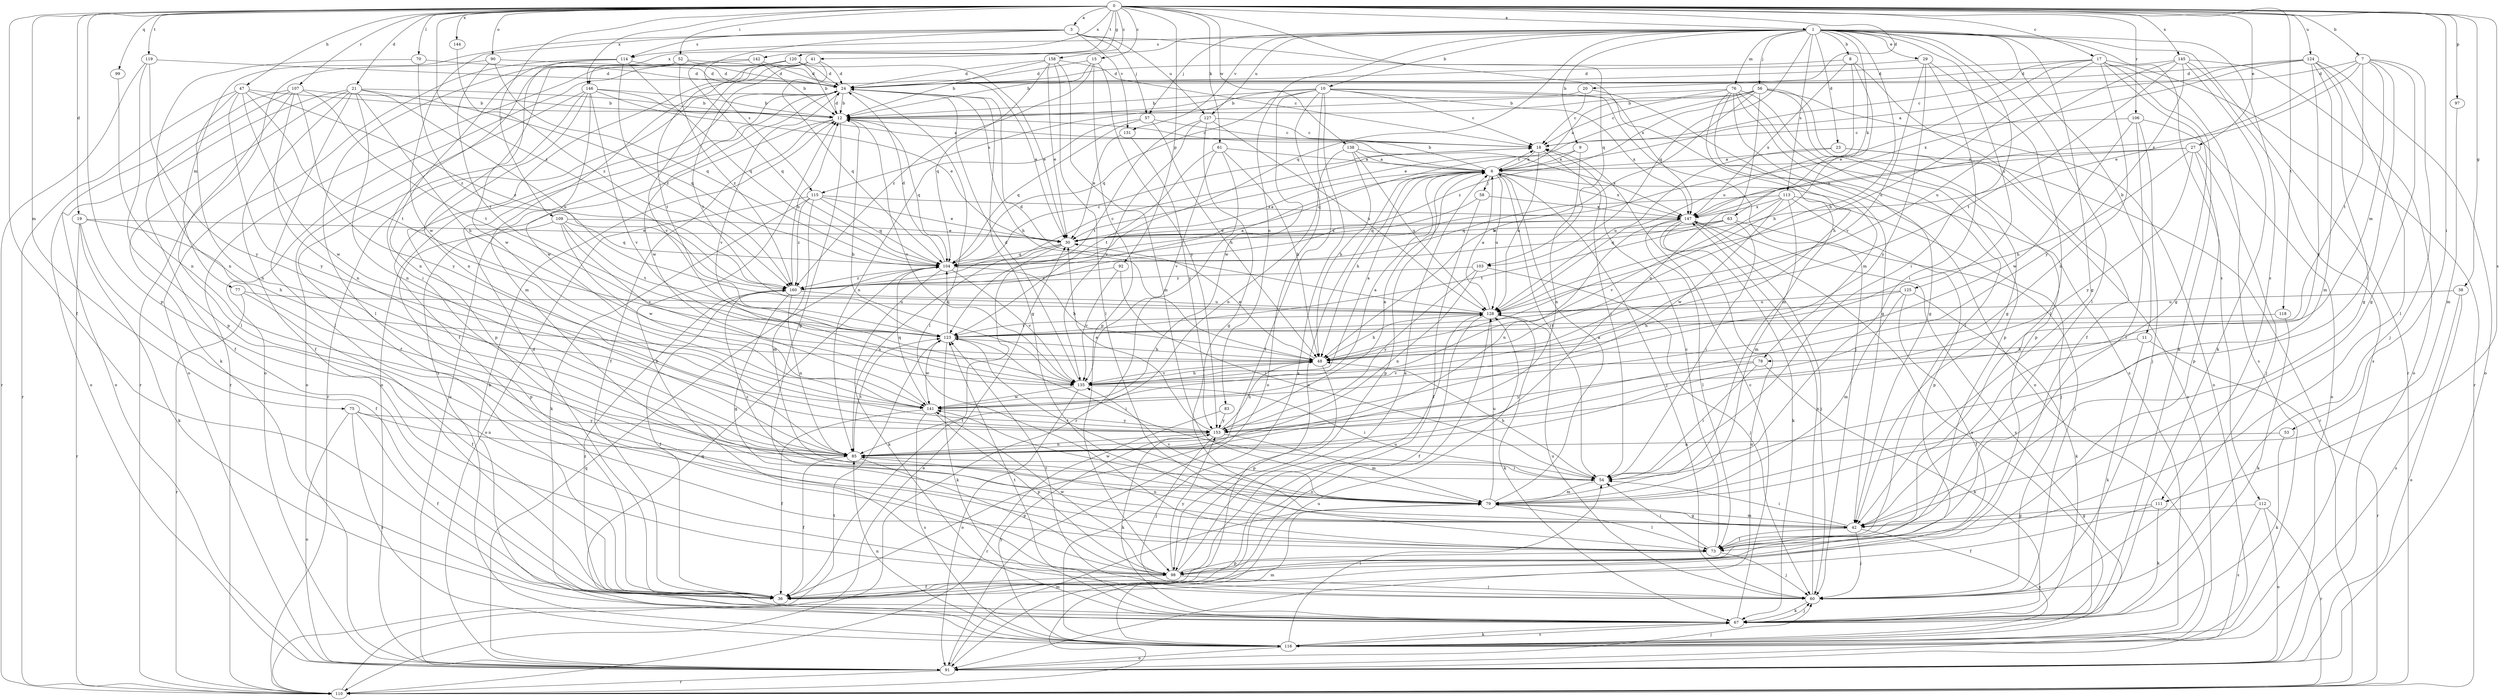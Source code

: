 strict digraph  {
0;
1;
3;
6;
7;
8;
9;
10;
11;
12;
15;
17;
18;
19;
20;
21;
23;
24;
27;
29;
30;
36;
38;
41;
42;
47;
48;
52;
53;
54;
56;
57;
58;
60;
61;
63;
67;
70;
73;
75;
76;
77;
78;
79;
83;
85;
90;
91;
92;
97;
98;
99;
103;
104;
106;
107;
109;
110;
111;
112;
113;
114;
115;
116;
118;
119;
120;
123;
124;
125;
127;
128;
131;
135;
138;
141;
142;
144;
145;
146;
147;
153;
158;
160;
0 -> 1  [label=a];
0 -> 3  [label=a];
0 -> 7  [label=b];
0 -> 15  [label=c];
0 -> 17  [label=c];
0 -> 19  [label=d];
0 -> 20  [label=d];
0 -> 21  [label=d];
0 -> 27  [label=e];
0 -> 36  [label=f];
0 -> 38  [label=g];
0 -> 41  [label=g];
0 -> 47  [label=h];
0 -> 52  [label=i];
0 -> 53  [label=i];
0 -> 61  [label=k];
0 -> 70  [label=l];
0 -> 75  [label=m];
0 -> 90  [label=o];
0 -> 92  [label=p];
0 -> 97  [label=p];
0 -> 98  [label=p];
0 -> 99  [label=q];
0 -> 103  [label=q];
0 -> 106  [label=r];
0 -> 107  [label=r];
0 -> 109  [label=r];
0 -> 111  [label=s];
0 -> 118  [label=t];
0 -> 119  [label=t];
0 -> 120  [label=t];
0 -> 124  [label=u];
0 -> 138  [label=w];
0 -> 142  [label=x];
0 -> 144  [label=x];
0 -> 145  [label=x];
0 -> 146  [label=x];
0 -> 158  [label=z];
0 -> 160  [label=z];
1 -> 8  [label=b];
1 -> 9  [label=b];
1 -> 10  [label=b];
1 -> 11  [label=b];
1 -> 23  [label=d];
1 -> 29  [label=e];
1 -> 42  [label=g];
1 -> 48  [label=h];
1 -> 54  [label=i];
1 -> 56  [label=j];
1 -> 57  [label=j];
1 -> 63  [label=k];
1 -> 73  [label=l];
1 -> 76  [label=m];
1 -> 83  [label=n];
1 -> 103  [label=q];
1 -> 104  [label=q];
1 -> 110  [label=r];
1 -> 111  [label=s];
1 -> 112  [label=s];
1 -> 113  [label=s];
1 -> 114  [label=s];
1 -> 125  [label=u];
1 -> 127  [label=u];
1 -> 131  [label=v];
1 -> 146  [label=x];
3 -> 57  [label=j];
3 -> 77  [label=m];
3 -> 114  [label=s];
3 -> 115  [label=s];
3 -> 127  [label=u];
3 -> 131  [label=v];
3 -> 141  [label=w];
3 -> 147  [label=x];
6 -> 12  [label=b];
6 -> 18  [label=c];
6 -> 48  [label=h];
6 -> 54  [label=i];
6 -> 58  [label=j];
6 -> 60  [label=j];
6 -> 78  [label=m];
6 -> 98  [label=p];
6 -> 128  [label=u];
6 -> 147  [label=x];
7 -> 24  [label=d];
7 -> 30  [label=e];
7 -> 42  [label=g];
7 -> 54  [label=i];
7 -> 60  [label=j];
7 -> 78  [label=m];
7 -> 123  [label=t];
7 -> 147  [label=x];
8 -> 24  [label=d];
8 -> 36  [label=f];
8 -> 48  [label=h];
8 -> 128  [label=u];
8 -> 147  [label=x];
9 -> 6  [label=a];
9 -> 85  [label=n];
9 -> 104  [label=q];
10 -> 12  [label=b];
10 -> 18  [label=c];
10 -> 36  [label=f];
10 -> 42  [label=g];
10 -> 60  [label=j];
10 -> 91  [label=o];
10 -> 104  [label=q];
10 -> 115  [label=s];
10 -> 116  [label=s];
10 -> 141  [label=w];
10 -> 147  [label=x];
11 -> 48  [label=h];
11 -> 67  [label=k];
11 -> 110  [label=r];
12 -> 18  [label=c];
12 -> 24  [label=d];
12 -> 36  [label=f];
12 -> 42  [label=g];
12 -> 91  [label=o];
12 -> 104  [label=q];
12 -> 135  [label=v];
15 -> 12  [label=b];
15 -> 24  [label=d];
15 -> 98  [label=p];
15 -> 153  [label=y];
15 -> 160  [label=z];
17 -> 18  [label=c];
17 -> 24  [label=d];
17 -> 30  [label=e];
17 -> 42  [label=g];
17 -> 67  [label=k];
17 -> 85  [label=n];
17 -> 110  [label=r];
17 -> 116  [label=s];
17 -> 128  [label=u];
18 -> 6  [label=a];
18 -> 54  [label=i];
18 -> 128  [label=u];
19 -> 30  [label=e];
19 -> 36  [label=f];
19 -> 48  [label=h];
19 -> 67  [label=k];
19 -> 110  [label=r];
20 -> 12  [label=b];
20 -> 18  [label=c];
20 -> 48  [label=h];
21 -> 12  [label=b];
21 -> 36  [label=f];
21 -> 48  [label=h];
21 -> 67  [label=k];
21 -> 73  [label=l];
21 -> 85  [label=n];
21 -> 91  [label=o];
21 -> 104  [label=q];
21 -> 128  [label=u];
23 -> 6  [label=a];
23 -> 110  [label=r];
23 -> 116  [label=s];
23 -> 128  [label=u];
24 -> 12  [label=b];
24 -> 42  [label=g];
24 -> 48  [label=h];
24 -> 73  [label=l];
24 -> 91  [label=o];
24 -> 110  [label=r];
24 -> 116  [label=s];
24 -> 135  [label=v];
24 -> 141  [label=w];
27 -> 6  [label=a];
27 -> 48  [label=h];
27 -> 60  [label=j];
27 -> 98  [label=p];
27 -> 147  [label=x];
27 -> 153  [label=y];
29 -> 24  [label=d];
29 -> 54  [label=i];
29 -> 73  [label=l];
29 -> 135  [label=v];
29 -> 153  [label=y];
30 -> 6  [label=a];
30 -> 36  [label=f];
30 -> 85  [label=n];
30 -> 104  [label=q];
30 -> 147  [label=x];
36 -> 6  [label=a];
36 -> 24  [label=d];
38 -> 91  [label=o];
38 -> 116  [label=s];
38 -> 128  [label=u];
41 -> 24  [label=d];
41 -> 36  [label=f];
41 -> 79  [label=m];
41 -> 104  [label=q];
41 -> 123  [label=t];
41 -> 135  [label=v];
42 -> 54  [label=i];
42 -> 60  [label=j];
42 -> 73  [label=l];
42 -> 79  [label=m];
42 -> 85  [label=n];
42 -> 116  [label=s];
47 -> 12  [label=b];
47 -> 85  [label=n];
47 -> 110  [label=r];
47 -> 123  [label=t];
47 -> 141  [label=w];
47 -> 153  [label=y];
47 -> 160  [label=z];
48 -> 30  [label=e];
48 -> 98  [label=p];
48 -> 135  [label=v];
52 -> 24  [label=d];
52 -> 30  [label=e];
52 -> 54  [label=i];
52 -> 73  [label=l];
52 -> 160  [label=z];
53 -> 67  [label=k];
53 -> 85  [label=n];
54 -> 48  [label=h];
54 -> 79  [label=m];
56 -> 12  [label=b];
56 -> 18  [label=c];
56 -> 30  [label=e];
56 -> 42  [label=g];
56 -> 48  [label=h];
56 -> 85  [label=n];
56 -> 91  [label=o];
56 -> 98  [label=p];
56 -> 160  [label=z];
57 -> 18  [label=c];
57 -> 48  [label=h];
57 -> 85  [label=n];
57 -> 104  [label=q];
58 -> 36  [label=f];
58 -> 104  [label=q];
58 -> 147  [label=x];
60 -> 12  [label=b];
60 -> 67  [label=k];
60 -> 123  [label=t];
60 -> 128  [label=u];
60 -> 147  [label=x];
61 -> 6  [label=a];
61 -> 48  [label=h];
61 -> 110  [label=r];
61 -> 123  [label=t];
61 -> 135  [label=v];
63 -> 30  [label=e];
63 -> 54  [label=i];
63 -> 60  [label=j];
63 -> 104  [label=q];
63 -> 123  [label=t];
67 -> 18  [label=c];
67 -> 60  [label=j];
67 -> 116  [label=s];
67 -> 123  [label=t];
67 -> 160  [label=z];
70 -> 24  [label=d];
70 -> 85  [label=n];
70 -> 160  [label=z];
73 -> 18  [label=c];
73 -> 54  [label=i];
73 -> 60  [label=j];
73 -> 98  [label=p];
75 -> 36  [label=f];
75 -> 85  [label=n];
75 -> 91  [label=o];
75 -> 116  [label=s];
75 -> 153  [label=y];
76 -> 6  [label=a];
76 -> 12  [label=b];
76 -> 42  [label=g];
76 -> 73  [label=l];
76 -> 79  [label=m];
76 -> 91  [label=o];
76 -> 98  [label=p];
76 -> 116  [label=s];
77 -> 36  [label=f];
77 -> 110  [label=r];
77 -> 128  [label=u];
78 -> 54  [label=i];
78 -> 67  [label=k];
78 -> 135  [label=v];
78 -> 153  [label=y];
79 -> 6  [label=a];
79 -> 42  [label=g];
79 -> 73  [label=l];
79 -> 123  [label=t];
79 -> 128  [label=u];
79 -> 135  [label=v];
79 -> 141  [label=w];
79 -> 160  [label=z];
83 -> 110  [label=r];
83 -> 153  [label=y];
85 -> 36  [label=f];
85 -> 54  [label=i];
85 -> 98  [label=p];
85 -> 123  [label=t];
90 -> 24  [label=d];
90 -> 104  [label=q];
90 -> 110  [label=r];
90 -> 123  [label=t];
91 -> 60  [label=j];
91 -> 79  [label=m];
91 -> 104  [label=q];
91 -> 110  [label=r];
92 -> 54  [label=i];
92 -> 135  [label=v];
92 -> 160  [label=z];
97 -> 79  [label=m];
98 -> 6  [label=a];
98 -> 36  [label=f];
98 -> 60  [label=j];
98 -> 128  [label=u];
98 -> 141  [label=w];
98 -> 153  [label=y];
99 -> 85  [label=n];
103 -> 60  [label=j];
103 -> 85  [label=n];
103 -> 153  [label=y];
103 -> 160  [label=z];
104 -> 18  [label=c];
104 -> 24  [label=d];
104 -> 48  [label=h];
104 -> 67  [label=k];
104 -> 135  [label=v];
104 -> 160  [label=z];
106 -> 18  [label=c];
106 -> 60  [label=j];
106 -> 73  [label=l];
106 -> 91  [label=o];
106 -> 141  [label=w];
107 -> 12  [label=b];
107 -> 36  [label=f];
107 -> 73  [label=l];
107 -> 85  [label=n];
107 -> 91  [label=o];
107 -> 123  [label=t];
107 -> 153  [label=y];
109 -> 30  [label=e];
109 -> 98  [label=p];
109 -> 104  [label=q];
109 -> 123  [label=t];
109 -> 135  [label=v];
109 -> 141  [label=w];
110 -> 30  [label=e];
110 -> 123  [label=t];
110 -> 128  [label=u];
111 -> 36  [label=f];
111 -> 42  [label=g];
111 -> 67  [label=k];
112 -> 42  [label=g];
112 -> 91  [label=o];
112 -> 110  [label=r];
112 -> 116  [label=s];
113 -> 60  [label=j];
113 -> 79  [label=m];
113 -> 98  [label=p];
113 -> 104  [label=q];
113 -> 135  [label=v];
113 -> 141  [label=w];
113 -> 147  [label=x];
114 -> 24  [label=d];
114 -> 85  [label=n];
114 -> 91  [label=o];
114 -> 104  [label=q];
114 -> 141  [label=w];
114 -> 160  [label=z];
115 -> 30  [label=e];
115 -> 67  [label=k];
115 -> 79  [label=m];
115 -> 91  [label=o];
115 -> 104  [label=q];
115 -> 147  [label=x];
115 -> 160  [label=z];
116 -> 12  [label=b];
116 -> 54  [label=i];
116 -> 67  [label=k];
116 -> 79  [label=m];
116 -> 85  [label=n];
116 -> 91  [label=o];
116 -> 104  [label=q];
116 -> 147  [label=x];
116 -> 153  [label=y];
118 -> 67  [label=k];
118 -> 123  [label=t];
119 -> 24  [label=d];
119 -> 98  [label=p];
119 -> 110  [label=r];
119 -> 153  [label=y];
120 -> 12  [label=b];
120 -> 24  [label=d];
120 -> 30  [label=e];
120 -> 91  [label=o];
120 -> 110  [label=r];
120 -> 123  [label=t];
123 -> 48  [label=h];
123 -> 54  [label=i];
123 -> 67  [label=k];
123 -> 104  [label=q];
123 -> 141  [label=w];
124 -> 6  [label=a];
124 -> 24  [label=d];
124 -> 42  [label=g];
124 -> 73  [label=l];
124 -> 79  [label=m];
124 -> 91  [label=o];
124 -> 147  [label=x];
124 -> 153  [label=y];
125 -> 36  [label=f];
125 -> 48  [label=h];
125 -> 67  [label=k];
125 -> 79  [label=m];
125 -> 128  [label=u];
127 -> 18  [label=c];
127 -> 42  [label=g];
127 -> 123  [label=t];
127 -> 128  [label=u];
127 -> 135  [label=v];
128 -> 6  [label=a];
128 -> 24  [label=d];
128 -> 36  [label=f];
128 -> 48  [label=h];
128 -> 67  [label=k];
128 -> 91  [label=o];
128 -> 123  [label=t];
131 -> 30  [label=e];
131 -> 153  [label=y];
135 -> 6  [label=a];
135 -> 12  [label=b];
135 -> 24  [label=d];
135 -> 48  [label=h];
135 -> 54  [label=i];
135 -> 91  [label=o];
135 -> 141  [label=w];
138 -> 6  [label=a];
138 -> 48  [label=h];
138 -> 85  [label=n];
138 -> 128  [label=u];
138 -> 147  [label=x];
141 -> 6  [label=a];
141 -> 36  [label=f];
141 -> 98  [label=p];
141 -> 104  [label=q];
141 -> 116  [label=s];
141 -> 153  [label=y];
142 -> 12  [label=b];
142 -> 24  [label=d];
142 -> 85  [label=n];
142 -> 104  [label=q];
144 -> 160  [label=z];
145 -> 24  [label=d];
145 -> 67  [label=k];
145 -> 91  [label=o];
145 -> 116  [label=s];
145 -> 123  [label=t];
145 -> 128  [label=u];
145 -> 153  [label=y];
146 -> 6  [label=a];
146 -> 12  [label=b];
146 -> 30  [label=e];
146 -> 36  [label=f];
146 -> 91  [label=o];
146 -> 98  [label=p];
146 -> 135  [label=v];
146 -> 141  [label=w];
147 -> 30  [label=e];
147 -> 60  [label=j];
147 -> 67  [label=k];
147 -> 73  [label=l];
147 -> 85  [label=n];
147 -> 91  [label=o];
147 -> 116  [label=s];
153 -> 6  [label=a];
153 -> 30  [label=e];
153 -> 48  [label=h];
153 -> 60  [label=j];
153 -> 67  [label=k];
153 -> 79  [label=m];
153 -> 85  [label=n];
158 -> 12  [label=b];
158 -> 18  [label=c];
158 -> 24  [label=d];
158 -> 30  [label=e];
158 -> 73  [label=l];
158 -> 79  [label=m];
158 -> 104  [label=q];
160 -> 6  [label=a];
160 -> 12  [label=b];
160 -> 18  [label=c];
160 -> 36  [label=f];
160 -> 42  [label=g];
160 -> 85  [label=n];
160 -> 128  [label=u];
}

